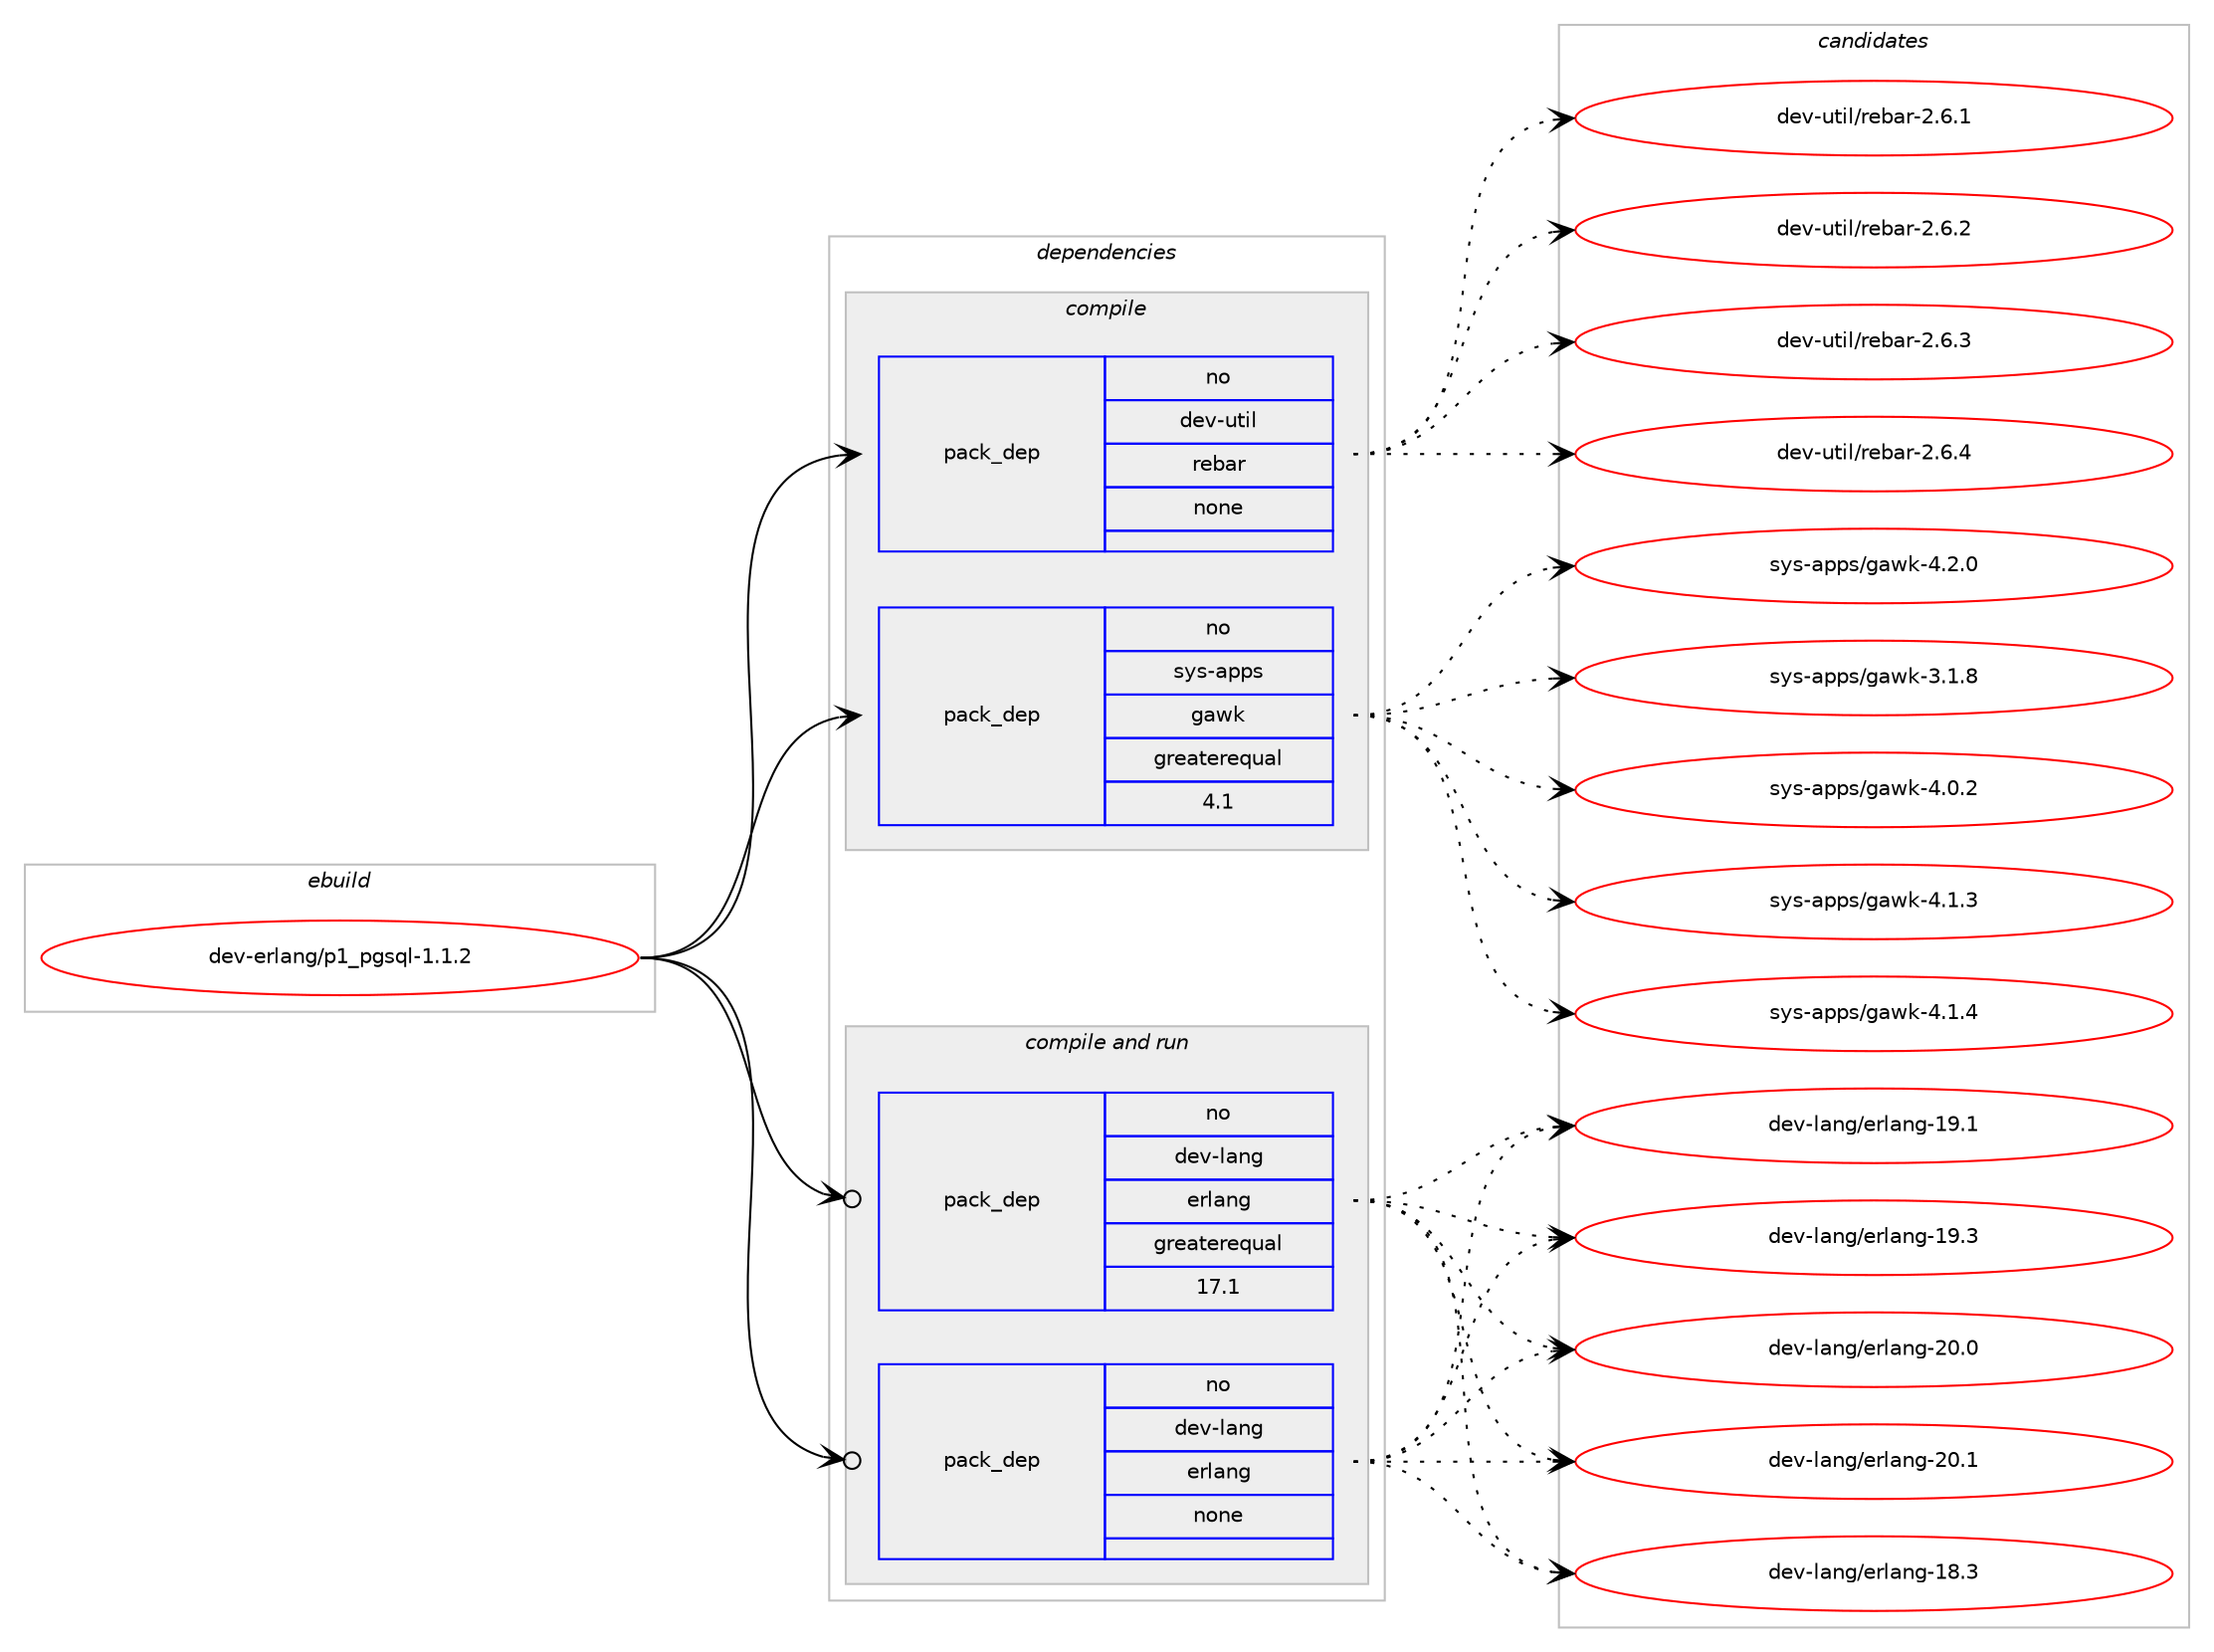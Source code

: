 digraph prolog {

# *************
# Graph options
# *************

newrank=true;
concentrate=true;
compound=true;
graph [rankdir=LR,fontname=Helvetica,fontsize=10,ranksep=1.5];#, ranksep=2.5, nodesep=0.2];
edge  [arrowhead=vee];
node  [fontname=Helvetica,fontsize=10];

# **********
# The ebuild
# **********

subgraph cluster_leftcol {
color=gray;
rank=same;
label=<<i>ebuild</i>>;
id [label="dev-erlang/p1_pgsql-1.1.2", color=red, width=4, href="../dev-erlang/p1_pgsql-1.1.2.svg"];
}

# ****************
# The dependencies
# ****************

subgraph cluster_midcol {
color=gray;
label=<<i>dependencies</i>>;
subgraph cluster_compile {
fillcolor="#eeeeee";
style=filled;
label=<<i>compile</i>>;
subgraph pack53337 {
dependency72538 [label=<<TABLE BORDER="0" CELLBORDER="1" CELLSPACING="0" CELLPADDING="4" WIDTH="220"><TR><TD ROWSPAN="6" CELLPADDING="30">pack_dep</TD></TR><TR><TD WIDTH="110">no</TD></TR><TR><TD>dev-util</TD></TR><TR><TD>rebar</TD></TR><TR><TD>none</TD></TR><TR><TD></TD></TR></TABLE>>, shape=none, color=blue];
}
id:e -> dependency72538:w [weight=20,style="solid",arrowhead="vee"];
subgraph pack53338 {
dependency72539 [label=<<TABLE BORDER="0" CELLBORDER="1" CELLSPACING="0" CELLPADDING="4" WIDTH="220"><TR><TD ROWSPAN="6" CELLPADDING="30">pack_dep</TD></TR><TR><TD WIDTH="110">no</TD></TR><TR><TD>sys-apps</TD></TR><TR><TD>gawk</TD></TR><TR><TD>greaterequal</TD></TR><TR><TD>4.1</TD></TR></TABLE>>, shape=none, color=blue];
}
id:e -> dependency72539:w [weight=20,style="solid",arrowhead="vee"];
}
subgraph cluster_compileandrun {
fillcolor="#eeeeee";
style=filled;
label=<<i>compile and run</i>>;
subgraph pack53339 {
dependency72540 [label=<<TABLE BORDER="0" CELLBORDER="1" CELLSPACING="0" CELLPADDING="4" WIDTH="220"><TR><TD ROWSPAN="6" CELLPADDING="30">pack_dep</TD></TR><TR><TD WIDTH="110">no</TD></TR><TR><TD>dev-lang</TD></TR><TR><TD>erlang</TD></TR><TR><TD>greaterequal</TD></TR><TR><TD>17.1</TD></TR></TABLE>>, shape=none, color=blue];
}
id:e -> dependency72540:w [weight=20,style="solid",arrowhead="odotvee"];
subgraph pack53340 {
dependency72541 [label=<<TABLE BORDER="0" CELLBORDER="1" CELLSPACING="0" CELLPADDING="4" WIDTH="220"><TR><TD ROWSPAN="6" CELLPADDING="30">pack_dep</TD></TR><TR><TD WIDTH="110">no</TD></TR><TR><TD>dev-lang</TD></TR><TR><TD>erlang</TD></TR><TR><TD>none</TD></TR><TR><TD></TD></TR></TABLE>>, shape=none, color=blue];
}
id:e -> dependency72541:w [weight=20,style="solid",arrowhead="odotvee"];
}
subgraph cluster_run {
fillcolor="#eeeeee";
style=filled;
label=<<i>run</i>>;
}
}

# **************
# The candidates
# **************

subgraph cluster_choices {
rank=same;
color=gray;
label=<<i>candidates</i>>;

subgraph choice53337 {
color=black;
nodesep=1;
choice10010111845117116105108471141019897114455046544649 [label="dev-util/rebar-2.6.1", color=red, width=4,href="../dev-util/rebar-2.6.1.svg"];
choice10010111845117116105108471141019897114455046544650 [label="dev-util/rebar-2.6.2", color=red, width=4,href="../dev-util/rebar-2.6.2.svg"];
choice10010111845117116105108471141019897114455046544651 [label="dev-util/rebar-2.6.3", color=red, width=4,href="../dev-util/rebar-2.6.3.svg"];
choice10010111845117116105108471141019897114455046544652 [label="dev-util/rebar-2.6.4", color=red, width=4,href="../dev-util/rebar-2.6.4.svg"];
dependency72538:e -> choice10010111845117116105108471141019897114455046544649:w [style=dotted,weight="100"];
dependency72538:e -> choice10010111845117116105108471141019897114455046544650:w [style=dotted,weight="100"];
dependency72538:e -> choice10010111845117116105108471141019897114455046544651:w [style=dotted,weight="100"];
dependency72538:e -> choice10010111845117116105108471141019897114455046544652:w [style=dotted,weight="100"];
}
subgraph choice53338 {
color=black;
nodesep=1;
choice11512111545971121121154710397119107455146494656 [label="sys-apps/gawk-3.1.8", color=red, width=4,href="../sys-apps/gawk-3.1.8.svg"];
choice11512111545971121121154710397119107455246484650 [label="sys-apps/gawk-4.0.2", color=red, width=4,href="../sys-apps/gawk-4.0.2.svg"];
choice11512111545971121121154710397119107455246494651 [label="sys-apps/gawk-4.1.3", color=red, width=4,href="../sys-apps/gawk-4.1.3.svg"];
choice11512111545971121121154710397119107455246494652 [label="sys-apps/gawk-4.1.4", color=red, width=4,href="../sys-apps/gawk-4.1.4.svg"];
choice11512111545971121121154710397119107455246504648 [label="sys-apps/gawk-4.2.0", color=red, width=4,href="../sys-apps/gawk-4.2.0.svg"];
dependency72539:e -> choice11512111545971121121154710397119107455146494656:w [style=dotted,weight="100"];
dependency72539:e -> choice11512111545971121121154710397119107455246484650:w [style=dotted,weight="100"];
dependency72539:e -> choice11512111545971121121154710397119107455246494651:w [style=dotted,weight="100"];
dependency72539:e -> choice11512111545971121121154710397119107455246494652:w [style=dotted,weight="100"];
dependency72539:e -> choice11512111545971121121154710397119107455246504648:w [style=dotted,weight="100"];
}
subgraph choice53339 {
color=black;
nodesep=1;
choice100101118451089711010347101114108971101034549564651 [label="dev-lang/erlang-18.3", color=red, width=4,href="../dev-lang/erlang-18.3.svg"];
choice100101118451089711010347101114108971101034549574649 [label="dev-lang/erlang-19.1", color=red, width=4,href="../dev-lang/erlang-19.1.svg"];
choice100101118451089711010347101114108971101034549574651 [label="dev-lang/erlang-19.3", color=red, width=4,href="../dev-lang/erlang-19.3.svg"];
choice100101118451089711010347101114108971101034550484648 [label="dev-lang/erlang-20.0", color=red, width=4,href="../dev-lang/erlang-20.0.svg"];
choice100101118451089711010347101114108971101034550484649 [label="dev-lang/erlang-20.1", color=red, width=4,href="../dev-lang/erlang-20.1.svg"];
dependency72540:e -> choice100101118451089711010347101114108971101034549564651:w [style=dotted,weight="100"];
dependency72540:e -> choice100101118451089711010347101114108971101034549574649:w [style=dotted,weight="100"];
dependency72540:e -> choice100101118451089711010347101114108971101034549574651:w [style=dotted,weight="100"];
dependency72540:e -> choice100101118451089711010347101114108971101034550484648:w [style=dotted,weight="100"];
dependency72540:e -> choice100101118451089711010347101114108971101034550484649:w [style=dotted,weight="100"];
}
subgraph choice53340 {
color=black;
nodesep=1;
choice100101118451089711010347101114108971101034549564651 [label="dev-lang/erlang-18.3", color=red, width=4,href="../dev-lang/erlang-18.3.svg"];
choice100101118451089711010347101114108971101034549574649 [label="dev-lang/erlang-19.1", color=red, width=4,href="../dev-lang/erlang-19.1.svg"];
choice100101118451089711010347101114108971101034549574651 [label="dev-lang/erlang-19.3", color=red, width=4,href="../dev-lang/erlang-19.3.svg"];
choice100101118451089711010347101114108971101034550484648 [label="dev-lang/erlang-20.0", color=red, width=4,href="../dev-lang/erlang-20.0.svg"];
choice100101118451089711010347101114108971101034550484649 [label="dev-lang/erlang-20.1", color=red, width=4,href="../dev-lang/erlang-20.1.svg"];
dependency72541:e -> choice100101118451089711010347101114108971101034549564651:w [style=dotted,weight="100"];
dependency72541:e -> choice100101118451089711010347101114108971101034549574649:w [style=dotted,weight="100"];
dependency72541:e -> choice100101118451089711010347101114108971101034549574651:w [style=dotted,weight="100"];
dependency72541:e -> choice100101118451089711010347101114108971101034550484648:w [style=dotted,weight="100"];
dependency72541:e -> choice100101118451089711010347101114108971101034550484649:w [style=dotted,weight="100"];
}
}

}
